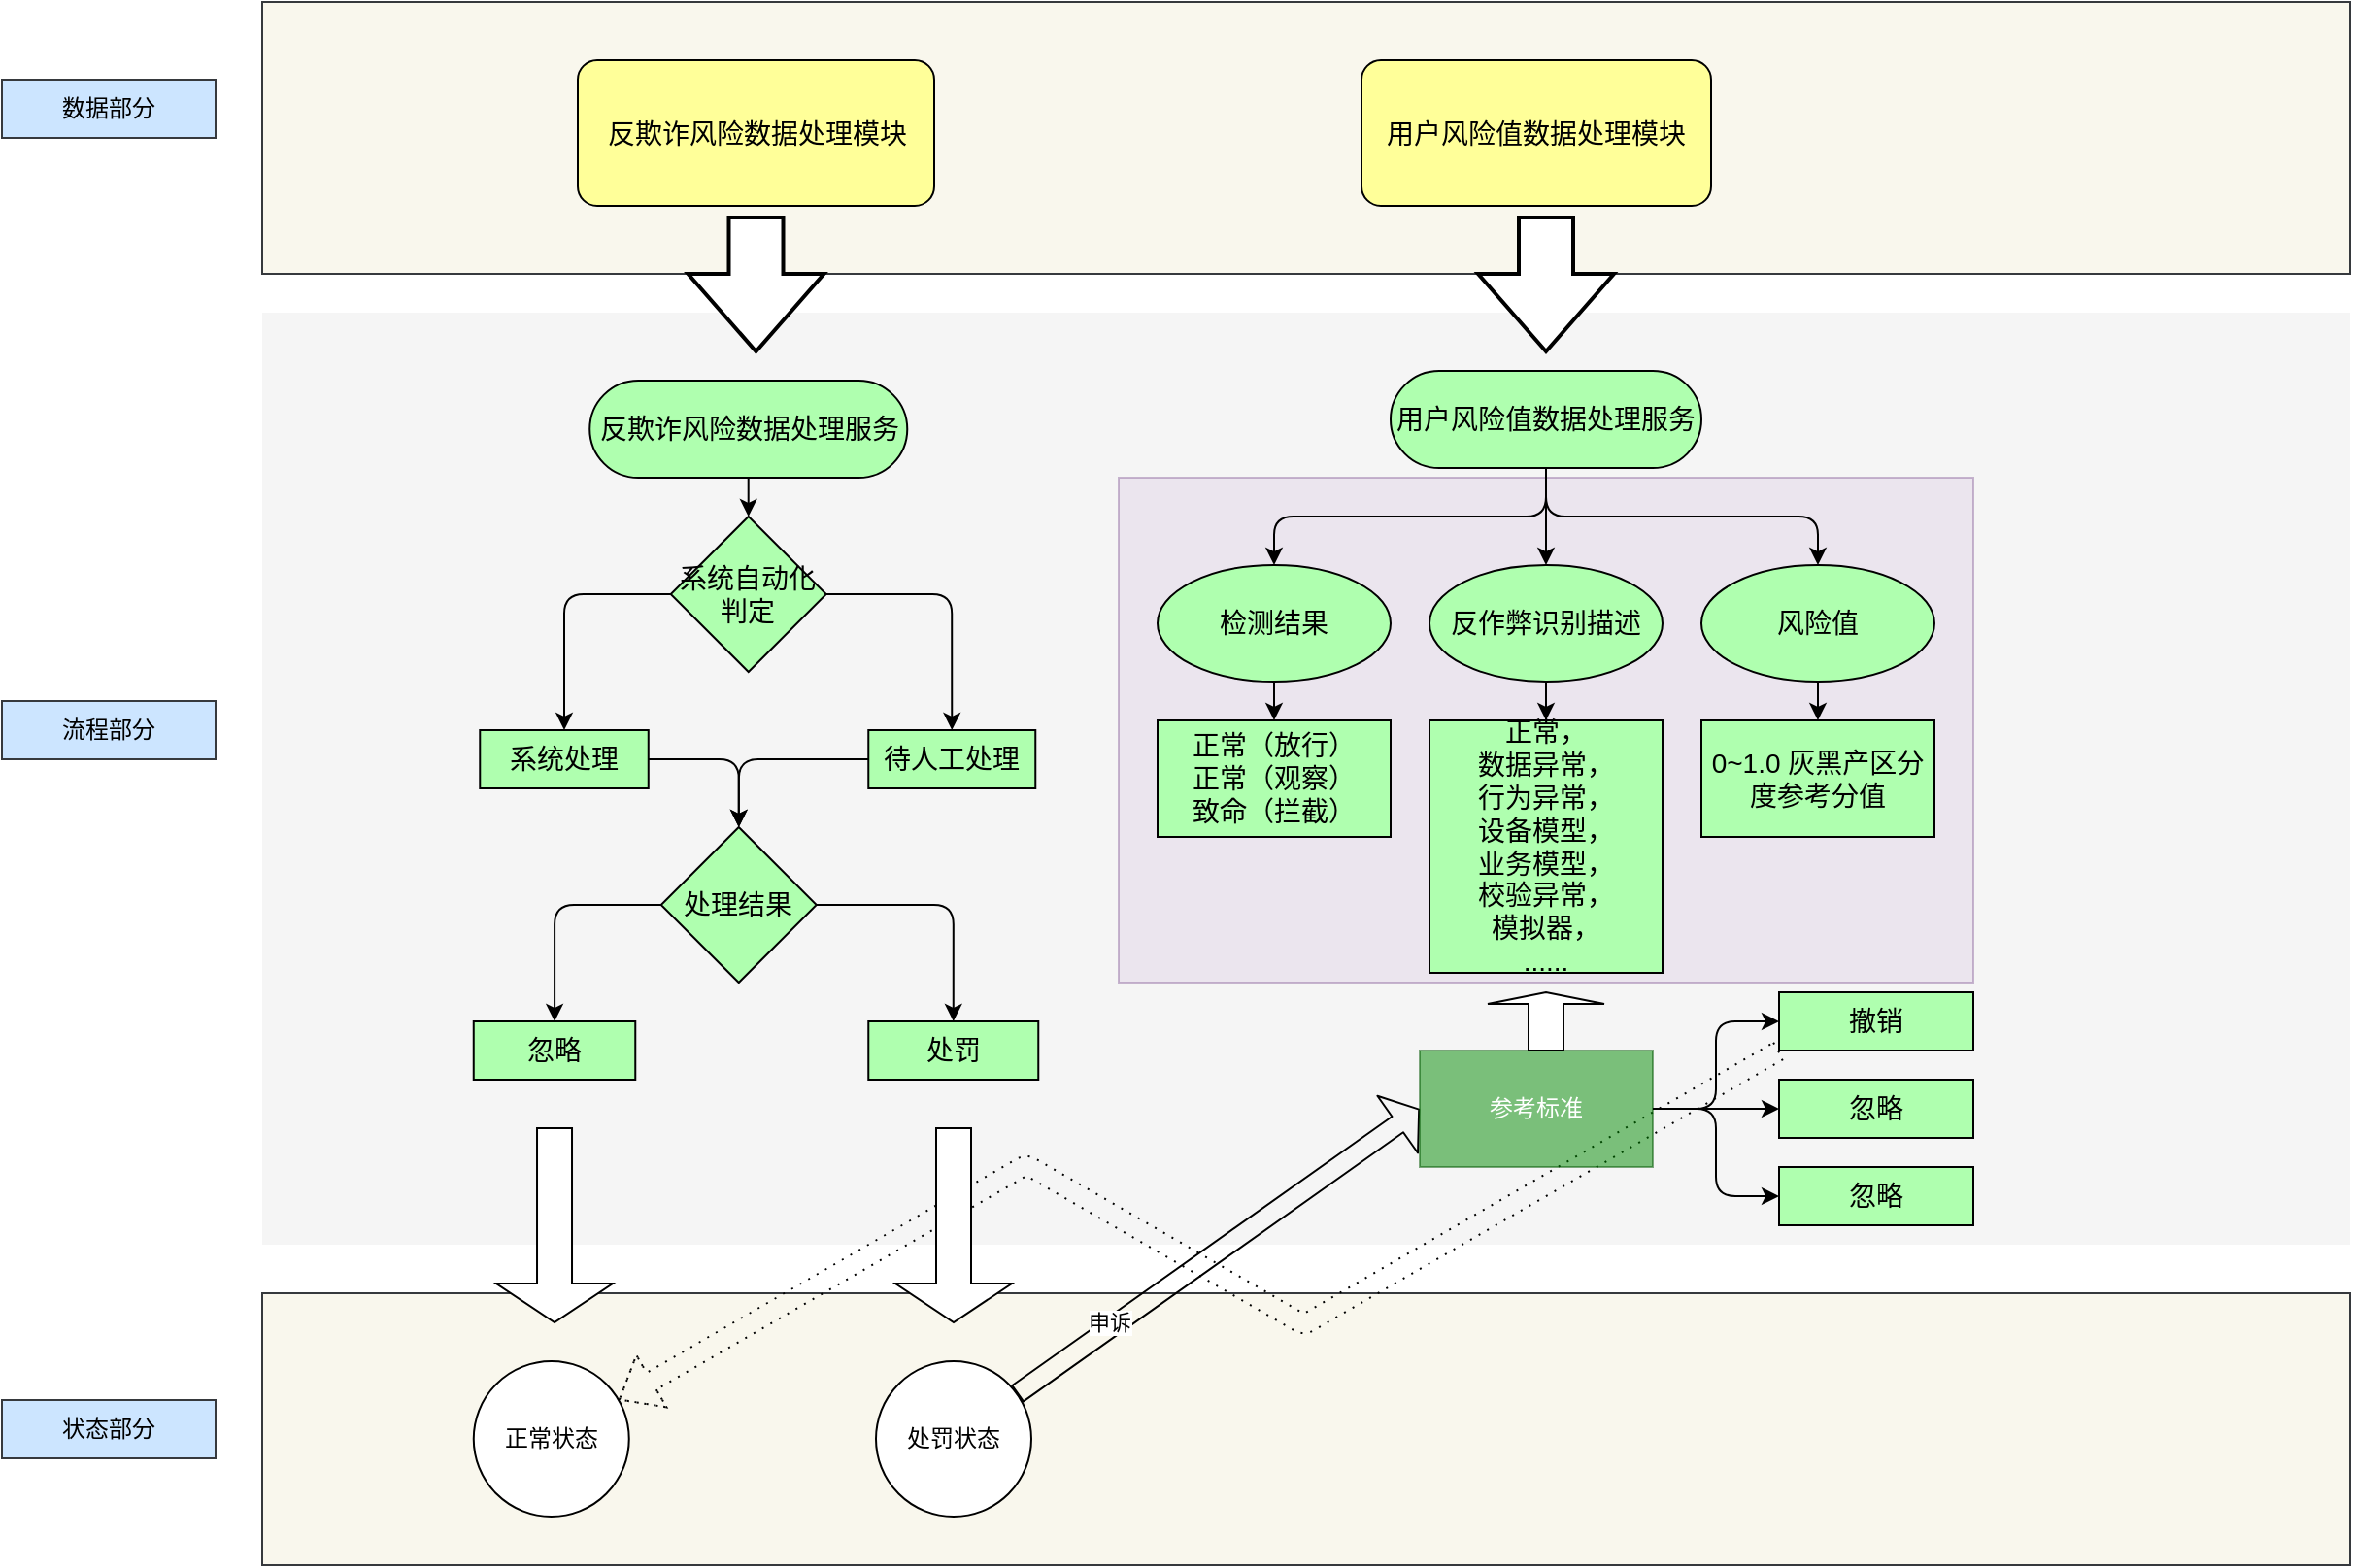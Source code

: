 <mxfile version="16.2.6" type="github">
  <diagram id="6I0OCvxSQrVGMHxT2VVA" name="Page-1">
    <mxGraphModel dx="1408" dy="784" grid="1" gridSize="10" guides="1" tooltips="1" connect="1" arrows="1" fold="1" page="1" pageScale="1" pageWidth="850" pageHeight="1400" math="0" shadow="0">
      <root>
        <mxCell id="0" />
        <mxCell id="1" parent="0" />
        <mxCell id="dKdSaXE48SgPbhcamS2K-30" value="" style="whiteSpace=wrap;html=1;strokeColor=none;strokeWidth=1;fillColor=#f5f5f5;fontSize=14;" parent="1" vertex="1">
          <mxGeometry x="184" y="280" width="1075" height="480" as="geometry" />
        </mxCell>
        <mxCell id="YnACuEAS1CAyGtal8GB_-61" value="" style="whiteSpace=wrap;html=1;strokeWidth=1;fontSize=14;fillColor=#f9f7ed;strokeColor=#36393d;" vertex="1" parent="1">
          <mxGeometry x="184" y="785" width="1075" height="140" as="geometry" />
        </mxCell>
        <mxCell id="YnACuEAS1CAyGtal8GB_-109" value="" style="edgeStyle=isometricEdgeStyle;rounded=1;orthogonalLoop=1;jettySize=auto;html=1;labelBackgroundColor=default;shape=flexArrow;dashed=1;dashPattern=1 4;exitX=0;exitY=1;exitDx=0;exitDy=0;" edge="1" parent="1" source="YnACuEAS1CAyGtal8GB_-103" target="YnACuEAS1CAyGtal8GB_-63">
          <mxGeometry relative="1" as="geometry">
            <mxPoint x="1145" y="675" as="targetPoint" />
          </mxGeometry>
        </mxCell>
        <mxCell id="YnACuEAS1CAyGtal8GB_-91" value="" style="rounded=0;whiteSpace=wrap;html=1;fillColor=#e1d5e7;strokeColor=#9673a6;opacity=50;" vertex="1" parent="1">
          <mxGeometry x="625" y="365" width="440" height="260" as="geometry" />
        </mxCell>
        <mxCell id="dKdSaXE48SgPbhcamS2K-32" value="" style="whiteSpace=wrap;html=1;strokeWidth=1;fontSize=14;fillColor=#f9f7ed;strokeColor=#36393d;" parent="1" vertex="1">
          <mxGeometry x="184" y="120" width="1075" height="140" as="geometry" />
        </mxCell>
        <mxCell id="YnACuEAS1CAyGtal8GB_-39" value="" style="edgeStyle=orthogonalEdgeStyle;rounded=0;orthogonalLoop=1;jettySize=auto;html=1;" edge="1" parent="1" source="dKdSaXE48SgPbhcamS2K-40" target="YnACuEAS1CAyGtal8GB_-38">
          <mxGeometry relative="1" as="geometry" />
        </mxCell>
        <mxCell id="dKdSaXE48SgPbhcamS2K-40" value="反欺诈风险数据处理服务" style="html=1;whiteSpace=wrap;fillColor=#AFFFAF;shape=mxgraph.archimate3.service;fontSize=14;" parent="1" vertex="1">
          <mxGeometry x="352.63" y="315" width="163.5" height="50" as="geometry" />
        </mxCell>
        <mxCell id="YnACuEAS1CAyGtal8GB_-80" value="" style="edgeStyle=orthogonalEdgeStyle;rounded=1;orthogonalLoop=1;jettySize=auto;html=1;labelBackgroundColor=default;" edge="1" parent="1" source="dKdSaXE48SgPbhcamS2K-45" target="YnACuEAS1CAyGtal8GB_-79">
          <mxGeometry relative="1" as="geometry" />
        </mxCell>
        <mxCell id="YnACuEAS1CAyGtal8GB_-82" value="" style="edgeStyle=orthogonalEdgeStyle;rounded=1;orthogonalLoop=1;jettySize=auto;html=1;labelBackgroundColor=default;" edge="1" parent="1" source="dKdSaXE48SgPbhcamS2K-45" target="YnACuEAS1CAyGtal8GB_-81">
          <mxGeometry relative="1" as="geometry" />
        </mxCell>
        <mxCell id="YnACuEAS1CAyGtal8GB_-84" value="" style="edgeStyle=orthogonalEdgeStyle;rounded=1;orthogonalLoop=1;jettySize=auto;html=1;labelBackgroundColor=default;" edge="1" parent="1" source="dKdSaXE48SgPbhcamS2K-45" target="YnACuEAS1CAyGtal8GB_-83">
          <mxGeometry relative="1" as="geometry" />
        </mxCell>
        <mxCell id="dKdSaXE48SgPbhcamS2K-45" value="用户风险值数据处理服务" style="html=1;whiteSpace=wrap;fillColor=#AFFFAF;shape=mxgraph.archimate3.service;fontSize=14;" parent="1" vertex="1">
          <mxGeometry x="765" y="310" width="160" height="50" as="geometry" />
        </mxCell>
        <mxCell id="dKdSaXE48SgPbhcamS2K-54" value="反欺诈风险数据处理模块" style="html=1;whiteSpace=wrap;fillColor=#ffff99;shape=mxgraph.archimate3.application;appType=;archiType=rounded;fontSize=14;" parent="1" vertex="1">
          <mxGeometry x="346.5" y="150" width="183.5" height="75" as="geometry" />
        </mxCell>
        <mxCell id="dKdSaXE48SgPbhcamS2K-55" value="用户风险值数据处理模块" style="html=1;whiteSpace=wrap;fillColor=#ffff99;shape=mxgraph.archimate3.application;appType=;archiType=rounded;fontSize=14;" parent="1" vertex="1">
          <mxGeometry x="750" y="150" width="180" height="75" as="geometry" />
        </mxCell>
        <mxCell id="YnACuEAS1CAyGtal8GB_-1" value="数据部分" style="text;html=1;strokeColor=#36393d;fillColor=#cce5ff;align=center;verticalAlign=middle;whiteSpace=wrap;rounded=0;" vertex="1" parent="1">
          <mxGeometry x="50" y="160" width="110" height="30" as="geometry" />
        </mxCell>
        <mxCell id="YnACuEAS1CAyGtal8GB_-3" value="" style="verticalLabelPosition=bottom;verticalAlign=top;html=1;strokeWidth=2;shape=mxgraph.arrows2.arrow;dy=0.6;dx=40;notch=0;direction=south;" vertex="1" parent="1">
          <mxGeometry x="403.25" y="231" width="70" height="69" as="geometry" />
        </mxCell>
        <mxCell id="YnACuEAS1CAyGtal8GB_-4" value="" style="verticalLabelPosition=bottom;verticalAlign=top;html=1;strokeWidth=2;shape=mxgraph.arrows2.arrow;dy=0.6;dx=40;notch=0;direction=south;" vertex="1" parent="1">
          <mxGeometry x="810" y="231" width="70" height="69" as="geometry" />
        </mxCell>
        <mxCell id="YnACuEAS1CAyGtal8GB_-48" value="" style="edgeStyle=orthogonalEdgeStyle;orthogonalLoop=1;jettySize=auto;html=1;rounded=1;" edge="1" parent="1" source="YnACuEAS1CAyGtal8GB_-22" target="YnACuEAS1CAyGtal8GB_-47">
          <mxGeometry relative="1" as="geometry" />
        </mxCell>
        <mxCell id="YnACuEAS1CAyGtal8GB_-22" value="系统处理" style="whiteSpace=wrap;html=1;fontSize=14;fillColor=#AFFFAF;strokeColor=rgb(0, 0, 0);fontColor=rgb(0, 0, 0);" vertex="1" parent="1">
          <mxGeometry x="296.13" y="495" width="86.75" height="30" as="geometry" />
        </mxCell>
        <mxCell id="YnACuEAS1CAyGtal8GB_-49" value="" style="edgeStyle=orthogonalEdgeStyle;rounded=1;orthogonalLoop=1;jettySize=auto;html=1;entryX=0.5;entryY=0;entryDx=0;entryDy=0;" edge="1" parent="1" source="YnACuEAS1CAyGtal8GB_-26" target="YnACuEAS1CAyGtal8GB_-47">
          <mxGeometry relative="1" as="geometry" />
        </mxCell>
        <mxCell id="YnACuEAS1CAyGtal8GB_-26" value="待人工处理" style="whiteSpace=wrap;html=1;fontSize=14;fillColor=#AFFFAF;strokeColor=rgb(0, 0, 0);fontColor=rgb(0, 0, 0);" vertex="1" parent="1">
          <mxGeometry x="496.13" y="495" width="86" height="30" as="geometry" />
        </mxCell>
        <mxCell id="YnACuEAS1CAyGtal8GB_-30" value="忽略" style="whiteSpace=wrap;html=1;fontSize=14;fillColor=#AFFFAF;strokeColor=rgb(0, 0, 0);fontColor=rgb(0, 0, 0);" vertex="1" parent="1">
          <mxGeometry x="292.88" y="645" width="83.25" height="30" as="geometry" />
        </mxCell>
        <mxCell id="YnACuEAS1CAyGtal8GB_-28" value="处罚" style="whiteSpace=wrap;html=1;fontSize=14;fillColor=#AFFFAF;strokeColor=rgb(0, 0, 0);fontColor=rgb(0, 0, 0);" vertex="1" parent="1">
          <mxGeometry x="496.13" y="645" width="87.5" height="30" as="geometry" />
        </mxCell>
        <mxCell id="YnACuEAS1CAyGtal8GB_-43" value="" style="edgeStyle=orthogonalEdgeStyle;rounded=1;orthogonalLoop=1;jettySize=auto;html=1;metaEdit=0;" edge="1" parent="1" source="YnACuEAS1CAyGtal8GB_-38" target="YnACuEAS1CAyGtal8GB_-22">
          <mxGeometry relative="1" as="geometry">
            <mxPoint x="434.38" y="545" as="targetPoint" />
          </mxGeometry>
        </mxCell>
        <mxCell id="YnACuEAS1CAyGtal8GB_-46" value="" style="edgeStyle=orthogonalEdgeStyle;rounded=1;orthogonalLoop=1;jettySize=auto;html=1;entryX=0.5;entryY=0;entryDx=0;entryDy=0;" edge="1" parent="1" source="YnACuEAS1CAyGtal8GB_-38" target="YnACuEAS1CAyGtal8GB_-26">
          <mxGeometry relative="1" as="geometry">
            <mxPoint x="434.38" y="545" as="targetPoint" />
          </mxGeometry>
        </mxCell>
        <mxCell id="YnACuEAS1CAyGtal8GB_-38" value="系统自动化&lt;br&gt;判定" style="rhombus;whiteSpace=wrap;html=1;fontSize=14;fillColor=#AFFFAF;strokeColor=rgb(0, 0, 0);fontColor=rgb(0, 0, 0);" vertex="1" parent="1">
          <mxGeometry x="394.38" y="385" width="80" height="80" as="geometry" />
        </mxCell>
        <mxCell id="YnACuEAS1CAyGtal8GB_-51" value="" style="edgeStyle=orthogonalEdgeStyle;rounded=1;orthogonalLoop=1;jettySize=auto;html=1;" edge="1" parent="1" source="YnACuEAS1CAyGtal8GB_-47" target="YnACuEAS1CAyGtal8GB_-30">
          <mxGeometry relative="1" as="geometry">
            <mxPoint x="429.385" y="705" as="targetPoint" />
          </mxGeometry>
        </mxCell>
        <mxCell id="YnACuEAS1CAyGtal8GB_-53" value="" style="edgeStyle=orthogonalEdgeStyle;rounded=1;orthogonalLoop=1;jettySize=auto;html=1;entryX=0.5;entryY=0;entryDx=0;entryDy=0;" edge="1" parent="1" source="YnACuEAS1CAyGtal8GB_-47" target="YnACuEAS1CAyGtal8GB_-28">
          <mxGeometry relative="1" as="geometry">
            <mxPoint x="429.385" y="705" as="targetPoint" />
          </mxGeometry>
        </mxCell>
        <mxCell id="YnACuEAS1CAyGtal8GB_-47" value="处理结果" style="rhombus;whiteSpace=wrap;html=1;fontSize=14;fillColor=#AFFFAF;strokeColor=rgb(0, 0, 0);fontColor=rgb(0, 0, 0);" vertex="1" parent="1">
          <mxGeometry x="389.385" y="545" width="80" height="80" as="geometry" />
        </mxCell>
        <mxCell id="YnACuEAS1CAyGtal8GB_-54" value="流程部分" style="text;html=1;strokeColor=#36393d;fillColor=#cce5ff;align=center;verticalAlign=middle;whiteSpace=wrap;rounded=0;" vertex="1" parent="1">
          <mxGeometry x="50" y="480" width="110" height="30" as="geometry" />
        </mxCell>
        <mxCell id="YnACuEAS1CAyGtal8GB_-60" value="状态部分" style="text;html=1;strokeColor=#36393d;fillColor=#cce5ff;align=center;verticalAlign=middle;whiteSpace=wrap;rounded=0;" vertex="1" parent="1">
          <mxGeometry x="50" y="840" width="110" height="30" as="geometry" />
        </mxCell>
        <mxCell id="YnACuEAS1CAyGtal8GB_-63" value="正常状态" style="ellipse;whiteSpace=wrap;html=1;aspect=fixed;" vertex="1" parent="1">
          <mxGeometry x="292.88" y="820" width="80" height="80" as="geometry" />
        </mxCell>
        <mxCell id="YnACuEAS1CAyGtal8GB_-64" value="处罚状态" style="ellipse;whiteSpace=wrap;html=1;aspect=fixed;" vertex="1" parent="1">
          <mxGeometry x="500" y="820" width="80" height="80" as="geometry" />
        </mxCell>
        <mxCell id="YnACuEAS1CAyGtal8GB_-71" value="" style="shape=singleArrow;direction=south;whiteSpace=wrap;html=1;labelPosition=center;verticalLabelPosition=middle;align=center;verticalAlign=middle;horizontal=0;" vertex="1" parent="1">
          <mxGeometry x="510" y="700" width="60" height="100" as="geometry" />
        </mxCell>
        <mxCell id="YnACuEAS1CAyGtal8GB_-72" value="" style="shape=singleArrow;direction=south;whiteSpace=wrap;html=1;labelPosition=center;verticalLabelPosition=middle;align=center;verticalAlign=middle;horizontal=0;" vertex="1" parent="1">
          <mxGeometry x="304.51" y="700" width="60" height="100" as="geometry" />
        </mxCell>
        <mxCell id="YnACuEAS1CAyGtal8GB_-88" value="" style="edgeStyle=orthogonalEdgeStyle;rounded=1;orthogonalLoop=1;jettySize=auto;html=1;labelBackgroundColor=default;" edge="1" parent="1" source="YnACuEAS1CAyGtal8GB_-79" target="YnACuEAS1CAyGtal8GB_-87">
          <mxGeometry relative="1" as="geometry" />
        </mxCell>
        <mxCell id="YnACuEAS1CAyGtal8GB_-79" value="检测结果" style="ellipse;whiteSpace=wrap;html=1;fontSize=14;fillColor=#AFFFAF;strokeColor=rgb(0, 0, 0);fontColor=rgb(0, 0, 0);" vertex="1" parent="1">
          <mxGeometry x="645" y="410" width="120" height="60" as="geometry" />
        </mxCell>
        <mxCell id="YnACuEAS1CAyGtal8GB_-90" value="" style="edgeStyle=orthogonalEdgeStyle;rounded=1;orthogonalLoop=1;jettySize=auto;html=1;labelBackgroundColor=default;" edge="1" parent="1" source="YnACuEAS1CAyGtal8GB_-81" target="YnACuEAS1CAyGtal8GB_-89">
          <mxGeometry relative="1" as="geometry" />
        </mxCell>
        <mxCell id="YnACuEAS1CAyGtal8GB_-81" value="风险值" style="ellipse;whiteSpace=wrap;html=1;fontSize=14;fillColor=#AFFFAF;strokeColor=rgb(0, 0, 0);fontColor=rgb(0, 0, 0);" vertex="1" parent="1">
          <mxGeometry x="925" y="410" width="120" height="60" as="geometry" />
        </mxCell>
        <mxCell id="YnACuEAS1CAyGtal8GB_-86" value="" style="edgeStyle=orthogonalEdgeStyle;rounded=1;orthogonalLoop=1;jettySize=auto;html=1;labelBackgroundColor=default;" edge="1" parent="1" source="YnACuEAS1CAyGtal8GB_-83" target="YnACuEAS1CAyGtal8GB_-85">
          <mxGeometry relative="1" as="geometry" />
        </mxCell>
        <mxCell id="YnACuEAS1CAyGtal8GB_-83" value="反作弊识别描述" style="ellipse;whiteSpace=wrap;html=1;fontSize=14;fillColor=#AFFFAF;strokeColor=rgb(0, 0, 0);fontColor=rgb(0, 0, 0);" vertex="1" parent="1">
          <mxGeometry x="785" y="410" width="120" height="60" as="geometry" />
        </mxCell>
        <mxCell id="YnACuEAS1CAyGtal8GB_-85" value="&lt;div&gt;正常，&lt;/div&gt;&lt;div&gt;数据异常，&lt;/div&gt;&lt;div&gt;行为异常，&lt;/div&gt;&lt;div&gt;设备模型，&lt;/div&gt;&lt;div&gt;业务模型，&lt;/div&gt;&lt;div&gt;校验异常，&lt;/div&gt;&lt;div&gt;模拟器，&lt;/div&gt;&lt;div&gt;......&lt;/div&gt;" style="whiteSpace=wrap;html=1;fontSize=14;fillColor=#AFFFAF;strokeColor=rgb(0, 0, 0);fontColor=rgb(0, 0, 0);align=center;" vertex="1" parent="1">
          <mxGeometry x="785" y="490" width="120" height="130" as="geometry" />
        </mxCell>
        <mxCell id="YnACuEAS1CAyGtal8GB_-87" value="&lt;div&gt;正常（放行）&lt;/div&gt;&lt;div&gt;正常（观察）&lt;/div&gt;&lt;div&gt;致命（拦截）&lt;/div&gt;" style="whiteSpace=wrap;html=1;fontSize=14;fillColor=#AFFFAF;strokeColor=rgb(0, 0, 0);fontColor=rgb(0, 0, 0);" vertex="1" parent="1">
          <mxGeometry x="645" y="490" width="120" height="60" as="geometry" />
        </mxCell>
        <mxCell id="YnACuEAS1CAyGtal8GB_-89" value="0~1.0 灰黑产区分度参考分值" style="whiteSpace=wrap;html=1;fontSize=14;fillColor=#AFFFAF;strokeColor=rgb(0, 0, 0);fontColor=rgb(0, 0, 0);" vertex="1" parent="1">
          <mxGeometry x="925" y="490" width="120" height="60" as="geometry" />
        </mxCell>
        <mxCell id="YnACuEAS1CAyGtal8GB_-95" value="" style="shape=flexArrow;endArrow=classic;html=1;rounded=1;labelBackgroundColor=default;endWidth=25;endSize=4.15;entryX=0;entryY=0.5;entryDx=0;entryDy=0;" edge="1" parent="1" source="YnACuEAS1CAyGtal8GB_-64" target="YnACuEAS1CAyGtal8GB_-99">
          <mxGeometry width="50" height="50" relative="1" as="geometry">
            <mxPoint x="586" y="830" as="sourcePoint" />
            <mxPoint x="636" y="780" as="targetPoint" />
          </mxGeometry>
        </mxCell>
        <mxCell id="YnACuEAS1CAyGtal8GB_-96" value="申诉" style="edgeLabel;html=1;align=center;verticalAlign=middle;resizable=0;points=[];" vertex="1" connectable="0" parent="YnACuEAS1CAyGtal8GB_-95">
          <mxGeometry x="-0.58" y="2" relative="1" as="geometry">
            <mxPoint x="5" y="-5" as="offset" />
          </mxGeometry>
        </mxCell>
        <mxCell id="YnACuEAS1CAyGtal8GB_-102" value="" style="edgeStyle=orthogonalEdgeStyle;rounded=1;orthogonalLoop=1;jettySize=auto;html=1;labelBackgroundColor=default;entryX=0;entryY=0.5;entryDx=0;entryDy=0;" edge="1" parent="1" source="YnACuEAS1CAyGtal8GB_-99" target="YnACuEAS1CAyGtal8GB_-103">
          <mxGeometry relative="1" as="geometry">
            <mxPoint x="980" y="690" as="targetPoint" />
          </mxGeometry>
        </mxCell>
        <mxCell id="YnACuEAS1CAyGtal8GB_-99" value="参考标准" style="rounded=0;whiteSpace=wrap;html=1;fillColor=#008a00;opacity=50;strokeColor=#005700;fontColor=#ffffff;" vertex="1" parent="1">
          <mxGeometry x="780" y="660" width="120" height="60" as="geometry" />
        </mxCell>
        <mxCell id="YnACuEAS1CAyGtal8GB_-100" value="" style="shape=singleArrow;direction=north;whiteSpace=wrap;html=1;labelPosition=center;verticalLabelPosition=middle;align=center;verticalAlign=middle;horizontal=0;" vertex="1" parent="1">
          <mxGeometry x="815" y="630" width="60" height="30" as="geometry" />
        </mxCell>
        <mxCell id="YnACuEAS1CAyGtal8GB_-108" value="" style="edgeStyle=orthogonalEdgeStyle;rounded=1;orthogonalLoop=1;jettySize=auto;html=1;labelBackgroundColor=default;exitX=1;exitY=0.5;exitDx=0;exitDy=0;" edge="1" parent="1" source="YnACuEAS1CAyGtal8GB_-99" target="YnACuEAS1CAyGtal8GB_-107">
          <mxGeometry relative="1" as="geometry">
            <mxPoint x="910" y="690" as="sourcePoint" />
          </mxGeometry>
        </mxCell>
        <mxCell id="YnACuEAS1CAyGtal8GB_-103" value="撤销" style="whiteSpace=wrap;html=1;fontSize=14;fillColor=#AFFFAF;strokeColor=rgb(0, 0, 0);fontColor=rgb(0, 0, 0);" vertex="1" parent="1">
          <mxGeometry x="965" y="630" width="100" height="30" as="geometry" />
        </mxCell>
        <mxCell id="YnACuEAS1CAyGtal8GB_-111" value="" style="rounded=1;orthogonalLoop=1;jettySize=auto;html=1;labelBackgroundColor=default;edgeStyle=orthogonalEdgeStyle;exitX=1;exitY=0.5;exitDx=0;exitDy=0;" edge="1" parent="1" source="YnACuEAS1CAyGtal8GB_-99" target="YnACuEAS1CAyGtal8GB_-110">
          <mxGeometry relative="1" as="geometry" />
        </mxCell>
        <mxCell id="YnACuEAS1CAyGtal8GB_-107" value="忽略" style="whiteSpace=wrap;html=1;fontSize=14;fillColor=#AFFFAF;strokeColor=rgb(0, 0, 0);fontColor=rgb(0, 0, 0);" vertex="1" parent="1">
          <mxGeometry x="965" y="675" width="100" height="30" as="geometry" />
        </mxCell>
        <mxCell id="YnACuEAS1CAyGtal8GB_-110" value="忽略" style="whiteSpace=wrap;html=1;fontSize=14;fillColor=#AFFFAF;strokeColor=rgb(0, 0, 0);fontColor=rgb(0, 0, 0);" vertex="1" parent="1">
          <mxGeometry x="965" y="720" width="100" height="30" as="geometry" />
        </mxCell>
      </root>
    </mxGraphModel>
  </diagram>
</mxfile>
